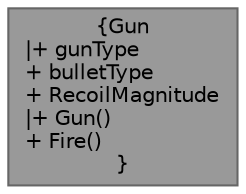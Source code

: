digraph "Gun"
{
 // LATEX_PDF_SIZE
  bgcolor="transparent";
  edge [fontname=Helvetica,fontsize=10,labelfontname=Helvetica,labelfontsize=10];
  node [fontname=Helvetica,fontsize=10,shape=box,height=0.2,width=0.4];
  Node1 [label="{Gun\n|+ gunType\l+ bulletType\l+ RecoilMagnitude\l|+ Gun()\l+ Fire()\l}",height=0.2,width=0.4,color="gray40", fillcolor="grey60", style="filled", fontcolor="black",tooltip=" "];
}
